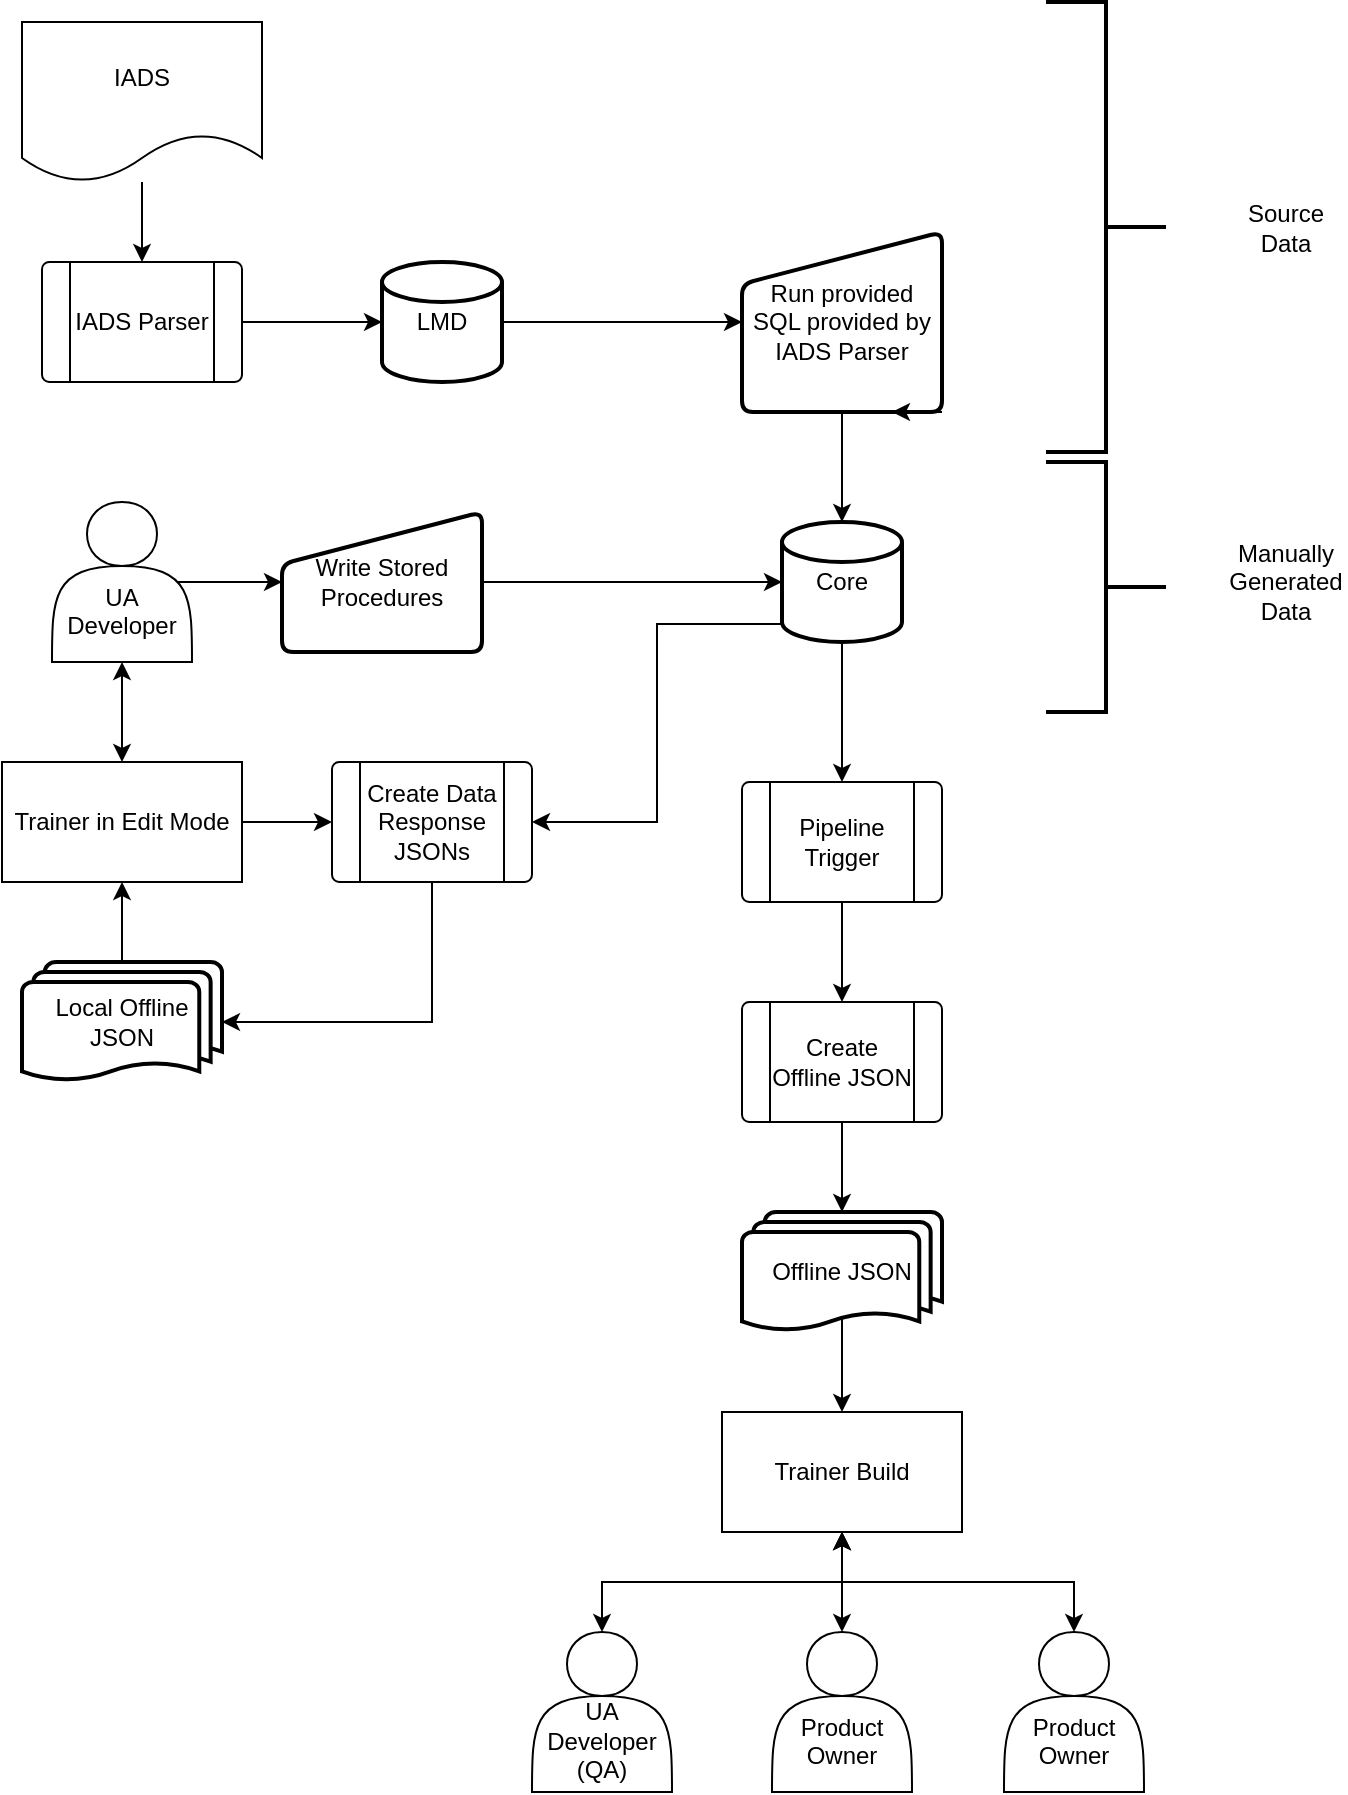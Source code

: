 <mxfile version="22.1.11" type="github">
  <diagram id="C5RBs43oDa-KdzZeNtuy" name="Page-1">
    <mxGraphModel dx="1375" dy="1035" grid="1" gridSize="10" guides="1" tooltips="1" connect="1" arrows="1" fold="1" page="1" pageScale="1" pageWidth="827" pageHeight="1169" math="0" shadow="0">
      <root>
        <mxCell id="WIyWlLk6GJQsqaUBKTNV-0" />
        <mxCell id="WIyWlLk6GJQsqaUBKTNV-1" parent="WIyWlLk6GJQsqaUBKTNV-0" />
        <mxCell id="QNDEEkscUu9Zg__NJOHl-0" value="IADS" style="shape=document;whiteSpace=wrap;html=1;boundedLbl=1;" parent="WIyWlLk6GJQsqaUBKTNV-1" vertex="1">
          <mxGeometry x="138" y="60" width="120" height="80" as="geometry" />
        </mxCell>
        <mxCell id="QNDEEkscUu9Zg__NJOHl-3" style="edgeStyle=orthogonalEdgeStyle;rounded=0;orthogonalLoop=1;jettySize=auto;html=1;exitX=0.5;exitY=0;exitDx=0;exitDy=0;endArrow=none;endFill=0;startArrow=classic;startFill=1;" parent="WIyWlLk6GJQsqaUBKTNV-1" source="QNDEEkscUu9Zg__NJOHl-18" target="QNDEEkscUu9Zg__NJOHl-0" edge="1">
          <mxGeometry relative="1" as="geometry">
            <mxPoint x="198" y="180" as="sourcePoint" />
          </mxGeometry>
        </mxCell>
        <mxCell id="QNDEEkscUu9Zg__NJOHl-7" style="edgeStyle=orthogonalEdgeStyle;rounded=0;orthogonalLoop=1;jettySize=auto;html=1;exitX=1;exitY=0.5;exitDx=0;exitDy=0;entryX=0;entryY=0.5;entryDx=0;entryDy=0;entryPerimeter=0;" parent="WIyWlLk6GJQsqaUBKTNV-1" source="QNDEEkscUu9Zg__NJOHl-18" target="QNDEEkscUu9Zg__NJOHl-16" edge="1">
          <mxGeometry relative="1" as="geometry">
            <mxPoint x="198" y="240" as="sourcePoint" />
            <mxPoint x="268" y="270" as="targetPoint" />
          </mxGeometry>
        </mxCell>
        <mxCell id="QNDEEkscUu9Zg__NJOHl-8" value="Write Stored&lt;br&gt;Procedures" style="html=1;strokeWidth=2;shape=manualInput;whiteSpace=wrap;rounded=1;size=26;arcSize=11;" parent="WIyWlLk6GJQsqaUBKTNV-1" vertex="1">
          <mxGeometry x="268" y="305" width="100" height="70" as="geometry" />
        </mxCell>
        <mxCell id="QNDEEkscUu9Zg__NJOHl-25" style="edgeStyle=orthogonalEdgeStyle;rounded=0;orthogonalLoop=1;jettySize=auto;html=1;exitX=0.5;exitY=1;exitDx=0;exitDy=0;exitPerimeter=0;" parent="WIyWlLk6GJQsqaUBKTNV-1" source="QNDEEkscUu9Zg__NJOHl-13" target="QNDEEkscUu9Zg__NJOHl-24" edge="1">
          <mxGeometry relative="1" as="geometry" />
        </mxCell>
        <mxCell id="oBK3T1UUaBqrL2ZPlNZB-4" style="edgeStyle=orthogonalEdgeStyle;rounded=0;orthogonalLoop=1;jettySize=auto;html=1;exitX=0;exitY=0.85;exitDx=0;exitDy=0;exitPerimeter=0;entryX=1;entryY=0.5;entryDx=0;entryDy=0;" parent="WIyWlLk6GJQsqaUBKTNV-1" source="QNDEEkscUu9Zg__NJOHl-13" target="oBK3T1UUaBqrL2ZPlNZB-0" edge="1">
          <mxGeometry relative="1" as="geometry" />
        </mxCell>
        <mxCell id="QNDEEkscUu9Zg__NJOHl-13" value="Core" style="strokeWidth=2;html=1;shape=mxgraph.flowchart.database;whiteSpace=wrap;" parent="WIyWlLk6GJQsqaUBKTNV-1" vertex="1">
          <mxGeometry x="518" y="310" width="60" height="60" as="geometry" />
        </mxCell>
        <mxCell id="QNDEEkscUu9Zg__NJOHl-15" style="edgeStyle=orthogonalEdgeStyle;rounded=0;orthogonalLoop=1;jettySize=auto;html=1;exitX=1;exitY=0.5;exitDx=0;exitDy=0;entryX=0;entryY=0.5;entryDx=0;entryDy=0;entryPerimeter=0;" parent="WIyWlLk6GJQsqaUBKTNV-1" source="QNDEEkscUu9Zg__NJOHl-8" target="QNDEEkscUu9Zg__NJOHl-13" edge="1">
          <mxGeometry relative="1" as="geometry" />
        </mxCell>
        <mxCell id="QNDEEkscUu9Zg__NJOHl-29" style="edgeStyle=orthogonalEdgeStyle;rounded=0;orthogonalLoop=1;jettySize=auto;html=1;exitX=1;exitY=0.5;exitDx=0;exitDy=0;exitPerimeter=0;entryX=0;entryY=0.5;entryDx=0;entryDy=0;" parent="WIyWlLk6GJQsqaUBKTNV-1" source="QNDEEkscUu9Zg__NJOHl-16" target="QNDEEkscUu9Zg__NJOHl-26" edge="1">
          <mxGeometry relative="1" as="geometry" />
        </mxCell>
        <mxCell id="QNDEEkscUu9Zg__NJOHl-16" value="LMD" style="strokeWidth=2;html=1;shape=mxgraph.flowchart.database;whiteSpace=wrap;" parent="WIyWlLk6GJQsqaUBKTNV-1" vertex="1">
          <mxGeometry x="318" y="180" width="60" height="60" as="geometry" />
        </mxCell>
        <mxCell id="QNDEEkscUu9Zg__NJOHl-18" value="IADS Parser" style="verticalLabelPosition=middle;verticalAlign=middle;html=1;shape=process;whiteSpace=wrap;rounded=1;size=0.14;arcSize=6;labelPosition=center;align=center;" parent="WIyWlLk6GJQsqaUBKTNV-1" vertex="1">
          <mxGeometry x="148" y="180" width="100" height="60" as="geometry" />
        </mxCell>
        <mxCell id="QNDEEkscUu9Zg__NJOHl-23" style="edgeStyle=orthogonalEdgeStyle;rounded=0;orthogonalLoop=1;jettySize=auto;html=1;exitX=0.9;exitY=0.5;exitDx=0;exitDy=0;entryX=0;entryY=0.5;entryDx=0;entryDy=0;exitPerimeter=0;" parent="WIyWlLk6GJQsqaUBKTNV-1" source="QNDEEkscUu9Zg__NJOHl-22" target="QNDEEkscUu9Zg__NJOHl-8" edge="1">
          <mxGeometry relative="1" as="geometry" />
        </mxCell>
        <mxCell id="QNDEEkscUu9Zg__NJOHl-55" style="edgeStyle=orthogonalEdgeStyle;rounded=0;orthogonalLoop=1;jettySize=auto;html=1;exitX=0.5;exitY=1;exitDx=0;exitDy=0;entryX=0.5;entryY=0;entryDx=0;entryDy=0;startArrow=classic;startFill=1;" parent="WIyWlLk6GJQsqaUBKTNV-1" source="QNDEEkscUu9Zg__NJOHl-22" target="QNDEEkscUu9Zg__NJOHl-54" edge="1">
          <mxGeometry relative="1" as="geometry" />
        </mxCell>
        <mxCell id="QNDEEkscUu9Zg__NJOHl-22" value="&lt;br&gt;&lt;br&gt;UA Developer" style="shape=actor;whiteSpace=wrap;html=1;labelPosition=center;verticalLabelPosition=middle;align=center;verticalAlign=middle;" parent="WIyWlLk6GJQsqaUBKTNV-1" vertex="1">
          <mxGeometry x="153" y="300" width="70" height="80" as="geometry" />
        </mxCell>
        <mxCell id="QNDEEkscUu9Zg__NJOHl-49" style="edgeStyle=orthogonalEdgeStyle;rounded=0;orthogonalLoop=1;jettySize=auto;html=1;exitX=0.5;exitY=1;exitDx=0;exitDy=0;entryX=0.5;entryY=0;entryDx=0;entryDy=0;" parent="WIyWlLk6GJQsqaUBKTNV-1" source="QNDEEkscUu9Zg__NJOHl-24" target="QNDEEkscUu9Zg__NJOHl-48" edge="1">
          <mxGeometry relative="1" as="geometry" />
        </mxCell>
        <mxCell id="QNDEEkscUu9Zg__NJOHl-24" value="Pipeline Trigger" style="verticalLabelPosition=middle;verticalAlign=middle;html=1;shape=process;whiteSpace=wrap;rounded=1;size=0.14;arcSize=6;labelPosition=center;align=center;" parent="WIyWlLk6GJQsqaUBKTNV-1" vertex="1">
          <mxGeometry x="498" y="440" width="100" height="60" as="geometry" />
        </mxCell>
        <mxCell id="QNDEEkscUu9Zg__NJOHl-26" value="Run provided SQL provided by IADS Parser" style="html=1;strokeWidth=2;shape=manualInput;whiteSpace=wrap;rounded=1;size=26;arcSize=11;" parent="WIyWlLk6GJQsqaUBKTNV-1" vertex="1">
          <mxGeometry x="498" y="165" width="100" height="90" as="geometry" />
        </mxCell>
        <mxCell id="QNDEEkscUu9Zg__NJOHl-32" value="Offline JSON" style="strokeWidth=2;html=1;shape=mxgraph.flowchart.multi-document;whiteSpace=wrap;" parent="WIyWlLk6GJQsqaUBKTNV-1" vertex="1">
          <mxGeometry x="498" y="655" width="100" height="60" as="geometry" />
        </mxCell>
        <mxCell id="QNDEEkscUu9Zg__NJOHl-60" style="edgeStyle=orthogonalEdgeStyle;rounded=0;orthogonalLoop=1;jettySize=auto;html=1;exitX=0.5;exitY=0.88;exitDx=0;exitDy=0;entryX=0.5;entryY=0;entryDx=0;entryDy=0;exitPerimeter=0;" parent="WIyWlLk6GJQsqaUBKTNV-1" source="QNDEEkscUu9Zg__NJOHl-32" target="QNDEEkscUu9Zg__NJOHl-57" edge="1">
          <mxGeometry relative="1" as="geometry">
            <mxPoint x="358" y="715" as="sourcePoint" />
          </mxGeometry>
        </mxCell>
        <mxCell id="QNDEEkscUu9Zg__NJOHl-41" style="edgeStyle=orthogonalEdgeStyle;rounded=0;orthogonalLoop=1;jettySize=auto;html=1;exitX=0.5;exitY=1;exitDx=0;exitDy=0;entryX=0.5;entryY=0;entryDx=0;entryDy=0;entryPerimeter=0;" parent="WIyWlLk6GJQsqaUBKTNV-1" source="QNDEEkscUu9Zg__NJOHl-26" target="QNDEEkscUu9Zg__NJOHl-13" edge="1">
          <mxGeometry relative="1" as="geometry">
            <mxPoint x="568" y="300" as="targetPoint" />
          </mxGeometry>
        </mxCell>
        <mxCell id="QNDEEkscUu9Zg__NJOHl-48" value="Create Offline JSON" style="verticalLabelPosition=middle;verticalAlign=middle;html=1;shape=process;whiteSpace=wrap;rounded=1;size=0.14;arcSize=6;labelPosition=center;align=center;" parent="WIyWlLk6GJQsqaUBKTNV-1" vertex="1">
          <mxGeometry x="498" y="550" width="100" height="60" as="geometry" />
        </mxCell>
        <mxCell id="QNDEEkscUu9Zg__NJOHl-50" style="edgeStyle=orthogonalEdgeStyle;rounded=0;orthogonalLoop=1;jettySize=auto;html=1;exitX=0.5;exitY=1;exitDx=0;exitDy=0;entryX=0.5;entryY=0;entryDx=0;entryDy=0;entryPerimeter=0;" parent="WIyWlLk6GJQsqaUBKTNV-1" source="QNDEEkscUu9Zg__NJOHl-48" target="QNDEEkscUu9Zg__NJOHl-32" edge="1">
          <mxGeometry relative="1" as="geometry" />
        </mxCell>
        <mxCell id="oBK3T1UUaBqrL2ZPlNZB-3" style="edgeStyle=orthogonalEdgeStyle;rounded=0;orthogonalLoop=1;jettySize=auto;html=1;exitX=1;exitY=0.5;exitDx=0;exitDy=0;entryX=0;entryY=0.5;entryDx=0;entryDy=0;" parent="WIyWlLk6GJQsqaUBKTNV-1" source="QNDEEkscUu9Zg__NJOHl-54" target="oBK3T1UUaBqrL2ZPlNZB-0" edge="1">
          <mxGeometry relative="1" as="geometry" />
        </mxCell>
        <mxCell id="QNDEEkscUu9Zg__NJOHl-54" value="Trainer in Edit Mode" style="rounded=0;whiteSpace=wrap;html=1;" parent="WIyWlLk6GJQsqaUBKTNV-1" vertex="1">
          <mxGeometry x="128" y="430" width="120" height="60" as="geometry" />
        </mxCell>
        <mxCell id="QNDEEkscUu9Zg__NJOHl-57" value="Trainer Build" style="rounded=0;whiteSpace=wrap;html=1;" parent="WIyWlLk6GJQsqaUBKTNV-1" vertex="1">
          <mxGeometry x="488" y="755" width="120" height="60" as="geometry" />
        </mxCell>
        <mxCell id="QNDEEkscUu9Zg__NJOHl-59" style="edgeStyle=orthogonalEdgeStyle;rounded=0;orthogonalLoop=1;jettySize=auto;html=1;exitX=0.5;exitY=0;exitDx=0;exitDy=0;entryX=0.5;entryY=1;entryDx=0;entryDy=0;startArrow=classic;startFill=1;" parent="WIyWlLk6GJQsqaUBKTNV-1" source="QNDEEkscUu9Zg__NJOHl-58" target="QNDEEkscUu9Zg__NJOHl-57" edge="1">
          <mxGeometry relative="1" as="geometry" />
        </mxCell>
        <mxCell id="QNDEEkscUu9Zg__NJOHl-58" value="&lt;br&gt;&lt;br&gt;UA Developer (QA)" style="shape=actor;whiteSpace=wrap;html=1;labelPosition=center;verticalLabelPosition=middle;align=center;verticalAlign=middle;" parent="WIyWlLk6GJQsqaUBKTNV-1" vertex="1">
          <mxGeometry x="393" y="865" width="70" height="80" as="geometry" />
        </mxCell>
        <mxCell id="QNDEEkscUu9Zg__NJOHl-62" style="edgeStyle=orthogonalEdgeStyle;rounded=0;orthogonalLoop=1;jettySize=auto;html=1;exitX=0.5;exitY=0;exitDx=0;exitDy=0;entryX=0.5;entryY=1;entryDx=0;entryDy=0;startArrow=classic;startFill=1;" parent="WIyWlLk6GJQsqaUBKTNV-1" source="QNDEEkscUu9Zg__NJOHl-61" target="QNDEEkscUu9Zg__NJOHl-57" edge="1">
          <mxGeometry relative="1" as="geometry" />
        </mxCell>
        <mxCell id="QNDEEkscUu9Zg__NJOHl-61" value="&lt;br&gt;&lt;br&gt;Product Owner" style="shape=actor;whiteSpace=wrap;html=1;labelPosition=center;verticalLabelPosition=middle;align=center;verticalAlign=middle;" parent="WIyWlLk6GJQsqaUBKTNV-1" vertex="1">
          <mxGeometry x="513" y="865" width="70" height="80" as="geometry" />
        </mxCell>
        <mxCell id="QNDEEkscUu9Zg__NJOHl-63" value="&lt;br&gt;&lt;br&gt;Product Owner" style="shape=actor;whiteSpace=wrap;html=1;labelPosition=center;verticalLabelPosition=middle;align=center;verticalAlign=middle;" parent="WIyWlLk6GJQsqaUBKTNV-1" vertex="1">
          <mxGeometry x="629" y="865" width="70" height="80" as="geometry" />
        </mxCell>
        <mxCell id="QNDEEkscUu9Zg__NJOHl-65" style="edgeStyle=orthogonalEdgeStyle;rounded=0;orthogonalLoop=1;jettySize=auto;html=1;exitX=0.5;exitY=0;exitDx=0;exitDy=0;startArrow=classic;startFill=1;" parent="WIyWlLk6GJQsqaUBKTNV-1" source="QNDEEkscUu9Zg__NJOHl-63" target="QNDEEkscUu9Zg__NJOHl-57" edge="1">
          <mxGeometry relative="1" as="geometry">
            <mxPoint x="549" y="822.02" as="targetPoint" />
          </mxGeometry>
        </mxCell>
        <mxCell id="oBK3T1UUaBqrL2ZPlNZB-0" value="Create Data Response JSONs" style="verticalLabelPosition=middle;verticalAlign=middle;html=1;shape=process;whiteSpace=wrap;rounded=1;size=0.14;arcSize=6;labelPosition=center;align=center;" parent="WIyWlLk6GJQsqaUBKTNV-1" vertex="1">
          <mxGeometry x="293" y="430" width="100" height="60" as="geometry" />
        </mxCell>
        <mxCell id="oBK3T1UUaBqrL2ZPlNZB-2" style="edgeStyle=orthogonalEdgeStyle;rounded=0;orthogonalLoop=1;jettySize=auto;html=1;exitX=0.5;exitY=0;exitDx=0;exitDy=0;exitPerimeter=0;entryX=0.5;entryY=1;entryDx=0;entryDy=0;" parent="WIyWlLk6GJQsqaUBKTNV-1" source="oBK3T1UUaBqrL2ZPlNZB-1" target="QNDEEkscUu9Zg__NJOHl-54" edge="1">
          <mxGeometry relative="1" as="geometry" />
        </mxCell>
        <mxCell id="oBK3T1UUaBqrL2ZPlNZB-1" value="Local Offline JSON" style="strokeWidth=2;html=1;shape=mxgraph.flowchart.multi-document;whiteSpace=wrap;" parent="WIyWlLk6GJQsqaUBKTNV-1" vertex="1">
          <mxGeometry x="138" y="530" width="100" height="60" as="geometry" />
        </mxCell>
        <mxCell id="oBK3T1UUaBqrL2ZPlNZB-5" style="edgeStyle=orthogonalEdgeStyle;rounded=0;orthogonalLoop=1;jettySize=auto;html=1;exitX=0.5;exitY=1;exitDx=0;exitDy=0;entryX=1;entryY=0.5;entryDx=0;entryDy=0;entryPerimeter=0;" parent="WIyWlLk6GJQsqaUBKTNV-1" source="oBK3T1UUaBqrL2ZPlNZB-0" target="oBK3T1UUaBqrL2ZPlNZB-1" edge="1">
          <mxGeometry relative="1" as="geometry" />
        </mxCell>
        <mxCell id="0XLnqSRaMfeR_eGp_tD1-2" value="" style="strokeWidth=2;html=1;shape=mxgraph.flowchart.annotation_2;align=left;labelPosition=right;pointerEvents=1;rotation=-180;" vertex="1" parent="WIyWlLk6GJQsqaUBKTNV-1">
          <mxGeometry x="650" y="50" width="60" height="225" as="geometry" />
        </mxCell>
        <mxCell id="0XLnqSRaMfeR_eGp_tD1-3" value="Source Data" style="text;html=1;strokeColor=none;fillColor=none;align=center;verticalAlign=middle;whiteSpace=wrap;rounded=0;" vertex="1" parent="WIyWlLk6GJQsqaUBKTNV-1">
          <mxGeometry x="740" y="147.5" width="60" height="30" as="geometry" />
        </mxCell>
        <mxCell id="0XLnqSRaMfeR_eGp_tD1-5" value="" style="strokeWidth=2;html=1;shape=mxgraph.flowchart.annotation_2;align=left;labelPosition=right;pointerEvents=1;rotation=-180;" vertex="1" parent="WIyWlLk6GJQsqaUBKTNV-1">
          <mxGeometry x="650" y="280" width="60" height="125" as="geometry" />
        </mxCell>
        <mxCell id="0XLnqSRaMfeR_eGp_tD1-6" value="Manually Generated Data" style="text;html=1;strokeColor=none;fillColor=none;align=center;verticalAlign=middle;whiteSpace=wrap;rounded=0;" vertex="1" parent="WIyWlLk6GJQsqaUBKTNV-1">
          <mxGeometry x="740" y="325" width="60" height="30" as="geometry" />
        </mxCell>
        <mxCell id="0XLnqSRaMfeR_eGp_tD1-9" style="edgeStyle=orthogonalEdgeStyle;rounded=0;orthogonalLoop=1;jettySize=auto;html=1;exitX=1;exitY=1;exitDx=0;exitDy=0;entryX=0.75;entryY=1;entryDx=0;entryDy=0;" edge="1" parent="WIyWlLk6GJQsqaUBKTNV-1" source="QNDEEkscUu9Zg__NJOHl-26" target="QNDEEkscUu9Zg__NJOHl-26">
          <mxGeometry relative="1" as="geometry" />
        </mxCell>
      </root>
    </mxGraphModel>
  </diagram>
</mxfile>
